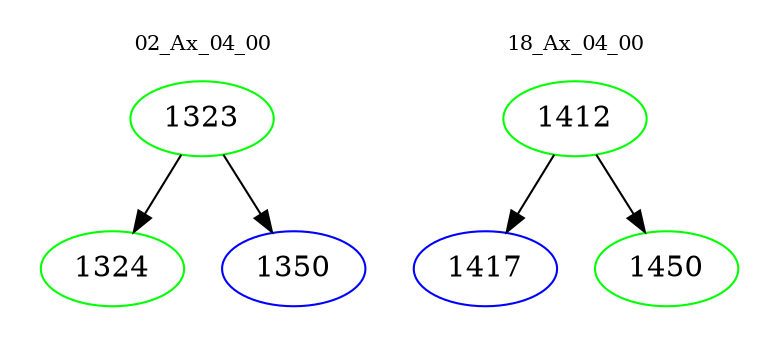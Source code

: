 digraph{
subgraph cluster_0 {
color = white
label = "02_Ax_04_00";
fontsize=10;
T0_1323 [label="1323", color="green"]
T0_1323 -> T0_1324 [color="black"]
T0_1324 [label="1324", color="green"]
T0_1323 -> T0_1350 [color="black"]
T0_1350 [label="1350", color="blue"]
}
subgraph cluster_1 {
color = white
label = "18_Ax_04_00";
fontsize=10;
T1_1412 [label="1412", color="green"]
T1_1412 -> T1_1417 [color="black"]
T1_1417 [label="1417", color="blue"]
T1_1412 -> T1_1450 [color="black"]
T1_1450 [label="1450", color="green"]
}
}
